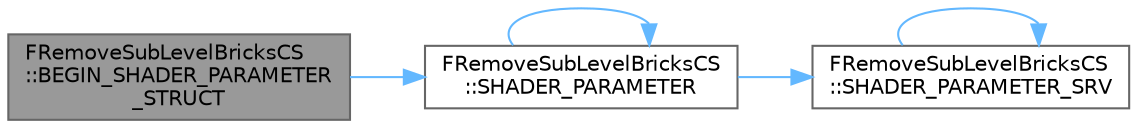 digraph "FRemoveSubLevelBricksCS::BEGIN_SHADER_PARAMETER_STRUCT"
{
 // INTERACTIVE_SVG=YES
 // LATEX_PDF_SIZE
  bgcolor="transparent";
  edge [fontname=Helvetica,fontsize=10,labelfontname=Helvetica,labelfontsize=10];
  node [fontname=Helvetica,fontsize=10,shape=box,height=0.2,width=0.4];
  rankdir="LR";
  Node1 [id="Node000001",label="FRemoveSubLevelBricksCS\l::BEGIN_SHADER_PARAMETER\l_STRUCT",height=0.2,width=0.4,color="gray40", fillcolor="grey60", style="filled", fontcolor="black",tooltip=" "];
  Node1 -> Node2 [id="edge1_Node000001_Node000002",color="steelblue1",style="solid",tooltip=" "];
  Node2 [id="Node000002",label="FRemoveSubLevelBricksCS\l::SHADER_PARAMETER",height=0.2,width=0.4,color="grey40", fillcolor="white", style="filled",URL="$de/df7/classFRemoveSubLevelBricksCS.html#adbd36a3b6075ad2088fdb81da788a605",tooltip=" "];
  Node2 -> Node2 [id="edge2_Node000002_Node000002",color="steelblue1",style="solid",tooltip=" "];
  Node2 -> Node3 [id="edge3_Node000002_Node000003",color="steelblue1",style="solid",tooltip=" "];
  Node3 [id="Node000003",label="FRemoveSubLevelBricksCS\l::SHADER_PARAMETER_SRV",height=0.2,width=0.4,color="grey40", fillcolor="white", style="filled",URL="$de/df7/classFRemoveSubLevelBricksCS.html#afa911940c2901275f53cdbdceccd40e5",tooltip=" "];
  Node3 -> Node3 [id="edge4_Node000003_Node000003",color="steelblue1",style="solid",tooltip=" "];
}
